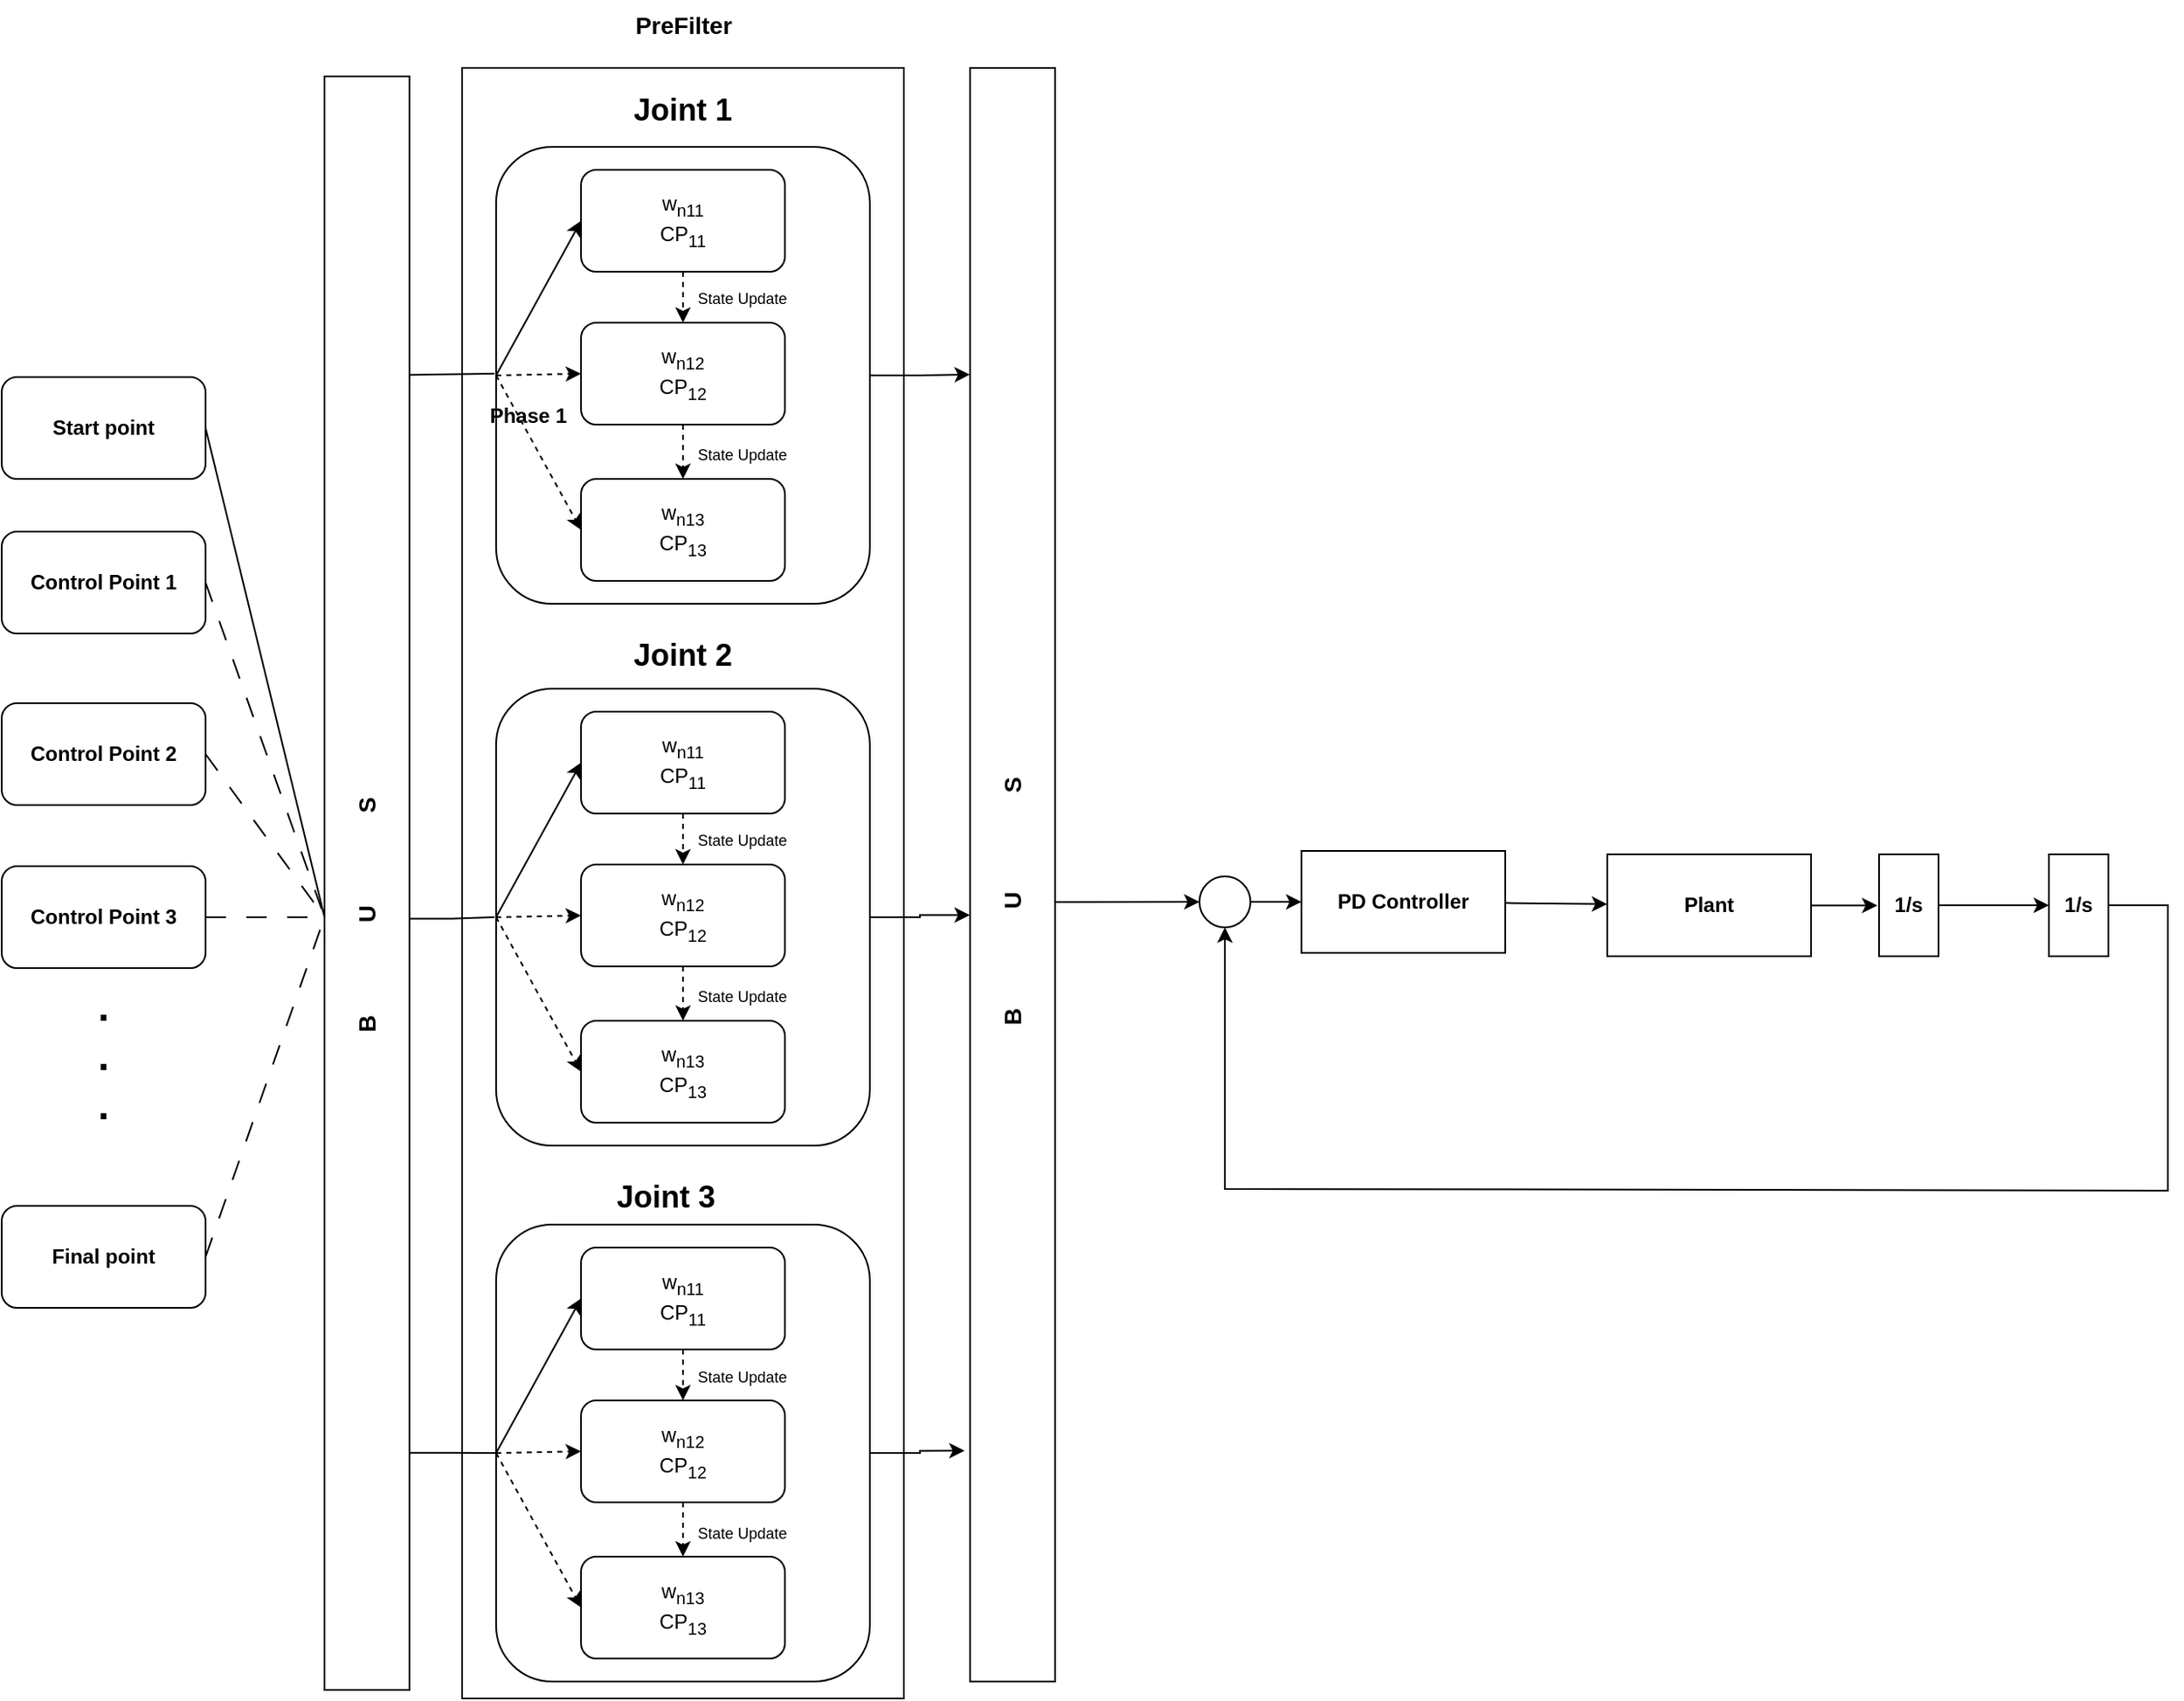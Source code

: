 <mxfile version="28.1.2">
  <diagram name="Page-1" id="R90nyv3Rz4XIFROkiVHW">
    <mxGraphModel dx="1240" dy="738" grid="1" gridSize="10" guides="1" tooltips="1" connect="1" arrows="1" fold="1" page="1" pageScale="1" pageWidth="1600" pageHeight="1200" math="0" shadow="0">
      <root>
        <mxCell id="0" />
        <mxCell id="1" parent="0" />
        <mxCell id="1lQt2iCKs8pIlGNOvXYT-43" value="" style="whiteSpace=wrap;html=1;opacity=90;perimeterSpacing=1;fontStyle=1;spacing=0;" parent="1" vertex="1">
          <mxGeometry x="281" y="140" width="260" height="960" as="geometry" />
        </mxCell>
        <mxCell id="6-GH_caQHHYFCM8O0zI6-21" style="rounded=0;orthogonalLoop=1;jettySize=auto;html=1;exitX=0.997;exitY=0.517;exitDx=0;exitDy=0;entryX=0;entryY=0.5;entryDx=0;entryDy=0;exitPerimeter=0;" edge="1" parent="1" source="rxIv7JKoTVmc35k2_a1N-58" target="3E_d9uGPmS8snrze4PGS-29">
          <mxGeometry relative="1" as="geometry" />
        </mxCell>
        <mxCell id="rxIv7JKoTVmc35k2_a1N-58" value="" style="rounded=0;whiteSpace=wrap;html=1;container=0;" parent="1" vertex="1">
          <mxGeometry x="580" y="140" width="50" height="950" as="geometry" />
        </mxCell>
        <mxCell id="3E_d9uGPmS8snrze4PGS-16" value="" style="rounded=1;whiteSpace=wrap;html=1;shadow=0;fontStyle=1" parent="1" vertex="1">
          <mxGeometry x="301" y="186.5" width="220" height="269" as="geometry" />
        </mxCell>
        <mxCell id="6-GH_caQHHYFCM8O0zI6-12" style="rounded=0;orthogonalLoop=1;jettySize=auto;html=1;exitX=1;exitY=0.5;exitDx=0;exitDy=0;endArrow=none;endFill=0;dashed=1;dashPattern=12 12;" edge="1" parent="1" source="3E_d9uGPmS8snrze4PGS-25">
          <mxGeometry relative="1" as="geometry">
            <mxPoint x="200" y="640" as="targetPoint" />
          </mxGeometry>
        </mxCell>
        <mxCell id="3E_d9uGPmS8snrze4PGS-25" value="Final point" style="rounded=1;whiteSpace=wrap;html=1;shadow=0;fontStyle=1" parent="1" vertex="1">
          <mxGeometry x="10" y="810" width="120" height="60" as="geometry" />
        </mxCell>
        <mxCell id="3E_d9uGPmS8snrze4PGS-33" value="" style="rounded=0;orthogonalLoop=1;jettySize=auto;html=1;fontStyle=1" parent="1" source="3E_d9uGPmS8snrze4PGS-29" target="3E_d9uGPmS8snrze4PGS-32" edge="1">
          <mxGeometry relative="1" as="geometry" />
        </mxCell>
        <mxCell id="3E_d9uGPmS8snrze4PGS-29" value="" style="ellipse;whiteSpace=wrap;html=1;fontStyle=1" parent="1" vertex="1">
          <mxGeometry x="715" y="616" width="30" height="30" as="geometry" />
        </mxCell>
        <mxCell id="3E_d9uGPmS8snrze4PGS-35" value="" style="rounded=0;orthogonalLoop=1;jettySize=auto;html=1;fontStyle=1" parent="1" source="3E_d9uGPmS8snrze4PGS-32" target="3E_d9uGPmS8snrze4PGS-34" edge="1">
          <mxGeometry relative="1" as="geometry" />
        </mxCell>
        <mxCell id="3E_d9uGPmS8snrze4PGS-32" value="PD Controller" style="whiteSpace=wrap;html=1;fontStyle=1" parent="1" vertex="1">
          <mxGeometry x="775" y="601" width="120" height="60" as="geometry" />
        </mxCell>
        <mxCell id="3E_d9uGPmS8snrze4PGS-37" value="" style="rounded=0;orthogonalLoop=1;jettySize=auto;html=1;entryX=-0.028;entryY=0.503;entryDx=0;entryDy=0;entryPerimeter=0;fontStyle=1" parent="1" source="3E_d9uGPmS8snrze4PGS-34" target="3E_d9uGPmS8snrze4PGS-50" edge="1">
          <mxGeometry relative="1" as="geometry">
            <mxPoint x="1100" y="620" as="targetPoint" />
          </mxGeometry>
        </mxCell>
        <mxCell id="3E_d9uGPmS8snrze4PGS-34" value="Plant" style="whiteSpace=wrap;html=1;fontStyle=1" parent="1" vertex="1">
          <mxGeometry x="955" y="603" width="120" height="60" as="geometry" />
        </mxCell>
        <mxCell id="3E_d9uGPmS8snrze4PGS-39" value="" style="rounded=0;orthogonalLoop=1;jettySize=auto;html=1;exitX=1;exitY=0.5;exitDx=0;exitDy=0;fontStyle=1" parent="1" source="3E_d9uGPmS8snrze4PGS-50" target="3E_d9uGPmS8snrze4PGS-38" edge="1">
          <mxGeometry relative="1" as="geometry">
            <mxPoint x="1145" y="620" as="sourcePoint" />
          </mxGeometry>
        </mxCell>
        <mxCell id="3E_d9uGPmS8snrze4PGS-40" style="edgeStyle=none;rounded=0;orthogonalLoop=1;jettySize=auto;html=1;exitX=1;exitY=0.5;exitDx=0;exitDy=0;entryX=0.5;entryY=1;entryDx=0;entryDy=0;fontStyle=1" parent="1" source="3E_d9uGPmS8snrze4PGS-38" target="3E_d9uGPmS8snrze4PGS-29" edge="1">
          <mxGeometry relative="1" as="geometry">
            <Array as="points">
              <mxPoint x="1285" y="633" />
              <mxPoint x="1285" y="711" />
              <mxPoint x="1285" y="801" />
              <mxPoint x="730" y="800" />
            </Array>
          </mxGeometry>
        </mxCell>
        <mxCell id="3E_d9uGPmS8snrze4PGS-38" value="1/s" style="whiteSpace=wrap;html=1;fontStyle=1" parent="1" vertex="1">
          <mxGeometry x="1215" y="603" width="35" height="60" as="geometry" />
        </mxCell>
        <mxCell id="3E_d9uGPmS8snrze4PGS-50" value="1/s" style="whiteSpace=wrap;html=1;fontStyle=1" parent="1" vertex="1">
          <mxGeometry x="1115" y="603" width="35" height="60" as="geometry" />
        </mxCell>
        <mxCell id="B_tfwksmqr3Z3jyx1dYL-47" value="&lt;font style=&quot;font-size: 14px;&quot;&gt;&lt;b style=&quot;&quot;&gt;PreFilter&lt;/b&gt;&lt;/font&gt;" style="text;html=1;align=center;verticalAlign=middle;resizable=0;points=[];autosize=1;strokeColor=none;fillColor=none;" parent="1" vertex="1">
          <mxGeometry x="371" y="100" width="80" height="30" as="geometry" />
        </mxCell>
        <mxCell id="6-GH_caQHHYFCM8O0zI6-10" style="rounded=0;orthogonalLoop=1;jettySize=auto;html=1;exitX=1;exitY=0.5;exitDx=0;exitDy=0;dashed=1;dashPattern=12 12;endArrow=none;endFill=0;" edge="1" parent="1" source="6-GH_caQHHYFCM8O0zI6-1">
          <mxGeometry relative="1" as="geometry">
            <mxPoint x="200" y="640" as="targetPoint" />
          </mxGeometry>
        </mxCell>
        <mxCell id="6-GH_caQHHYFCM8O0zI6-1" value="Control Point 2" style="rounded=1;whiteSpace=wrap;html=1;shadow=0;fontStyle=1" vertex="1" parent="1">
          <mxGeometry x="10" y="514" width="120" height="60" as="geometry" />
        </mxCell>
        <mxCell id="6-GH_caQHHYFCM8O0zI6-9" style="rounded=0;orthogonalLoop=1;jettySize=auto;html=1;exitX=1;exitY=0.5;exitDx=0;exitDy=0;endArrow=none;endFill=0;dashed=1;dashPattern=12 12;" edge="1" parent="1" source="6-GH_caQHHYFCM8O0zI6-2">
          <mxGeometry relative="1" as="geometry">
            <mxPoint x="200" y="640" as="targetPoint" />
          </mxGeometry>
        </mxCell>
        <mxCell id="6-GH_caQHHYFCM8O0zI6-2" value="Control Point 1" style="rounded=1;whiteSpace=wrap;html=1;shadow=0;fontStyle=1" vertex="1" parent="1">
          <mxGeometry x="10" y="413" width="120" height="60" as="geometry" />
        </mxCell>
        <mxCell id="6-GH_caQHHYFCM8O0zI6-7" style="rounded=0;orthogonalLoop=1;jettySize=auto;html=1;exitX=1;exitY=0.5;exitDx=0;exitDy=0;endArrow=none;endFill=0;" edge="1" parent="1" source="6-GH_caQHHYFCM8O0zI6-3">
          <mxGeometry relative="1" as="geometry">
            <mxPoint x="200" y="640" as="targetPoint" />
          </mxGeometry>
        </mxCell>
        <mxCell id="6-GH_caQHHYFCM8O0zI6-3" value="Start point" style="rounded=1;whiteSpace=wrap;html=1;shadow=0;fontStyle=1" vertex="1" parent="1">
          <mxGeometry x="10" y="322" width="120" height="60" as="geometry" />
        </mxCell>
        <mxCell id="6-GH_caQHHYFCM8O0zI6-11" style="rounded=0;orthogonalLoop=1;jettySize=auto;html=1;exitX=1;exitY=0.5;exitDx=0;exitDy=0;endArrow=none;endFill=0;dashed=1;dashPattern=12 12;" edge="1" parent="1" source="6-GH_caQHHYFCM8O0zI6-4">
          <mxGeometry relative="1" as="geometry">
            <mxPoint x="200" y="640" as="targetPoint" />
          </mxGeometry>
        </mxCell>
        <mxCell id="6-GH_caQHHYFCM8O0zI6-4" value="Control Point 3" style="rounded=1;whiteSpace=wrap;html=1;shadow=0;fontStyle=1" vertex="1" parent="1">
          <mxGeometry x="10" y="610" width="120" height="60" as="geometry" />
        </mxCell>
        <mxCell id="6-GH_caQHHYFCM8O0zI6-6" value="&lt;font style=&quot;font-size: 24px;&quot;&gt;&lt;b&gt;.&lt;/b&gt;&lt;/font&gt;&lt;div&gt;&lt;font style=&quot;font-size: 24px;&quot;&gt;&lt;b&gt;.&lt;/b&gt;&lt;/font&gt;&lt;/div&gt;&lt;div&gt;&lt;font style=&quot;font-size: 24px;&quot;&gt;&lt;b&gt;.&lt;/b&gt;&lt;/font&gt;&lt;/div&gt;" style="text;html=1;align=center;verticalAlign=middle;whiteSpace=wrap;rounded=0;" vertex="1" parent="1">
          <mxGeometry x="40" y="657.98" width="60" height="129.02" as="geometry" />
        </mxCell>
        <mxCell id="6-GH_caQHHYFCM8O0zI6-27" style="rounded=0;orthogonalLoop=1;jettySize=auto;html=1;exitX=0.5;exitY=1;exitDx=0;exitDy=0;entryX=0.5;entryY=0;entryDx=0;entryDy=0;dashed=1;" edge="1" parent="1" source="6-GH_caQHHYFCM8O0zI6-22" target="6-GH_caQHHYFCM8O0zI6-23">
          <mxGeometry relative="1" as="geometry" />
        </mxCell>
        <mxCell id="6-GH_caQHHYFCM8O0zI6-22" value="w&lt;sub&gt;n11&lt;/sub&gt;&lt;div&gt;CP&lt;sub&gt;11&lt;/sub&gt;&lt;/div&gt;" style="rounded=1;whiteSpace=wrap;html=1;" vertex="1" parent="1">
          <mxGeometry x="351" y="200" width="120" height="60" as="geometry" />
        </mxCell>
        <mxCell id="6-GH_caQHHYFCM8O0zI6-28" style="rounded=0;orthogonalLoop=1;jettySize=auto;html=1;exitX=0.5;exitY=1;exitDx=0;exitDy=0;entryX=0.5;entryY=0;entryDx=0;entryDy=0;dashed=1;" edge="1" parent="1" source="6-GH_caQHHYFCM8O0zI6-23" target="6-GH_caQHHYFCM8O0zI6-24">
          <mxGeometry relative="1" as="geometry" />
        </mxCell>
        <mxCell id="6-GH_caQHHYFCM8O0zI6-23" value="w&lt;sub&gt;n12&lt;/sub&gt;&lt;div&gt;CP&lt;sub&gt;12&lt;/sub&gt;&lt;/div&gt;" style="rounded=1;whiteSpace=wrap;html=1;" vertex="1" parent="1">
          <mxGeometry x="351" y="290" width="120" height="60" as="geometry" />
        </mxCell>
        <mxCell id="6-GH_caQHHYFCM8O0zI6-24" value="w&lt;sub&gt;n13&lt;/sub&gt;&lt;div&gt;CP&lt;sub&gt;13&lt;/sub&gt;&lt;/div&gt;" style="rounded=1;whiteSpace=wrap;html=1;" vertex="1" parent="1">
          <mxGeometry x="351" y="382" width="120" height="60" as="geometry" />
        </mxCell>
        <mxCell id="6-GH_caQHHYFCM8O0zI6-25" value="&lt;b&gt;&lt;font style=&quot;font-size: 18px;&quot;&gt;Joint 1&lt;/font&gt;&lt;/b&gt;" style="text;html=1;align=center;verticalAlign=middle;whiteSpace=wrap;rounded=0;" vertex="1" parent="1">
          <mxGeometry x="381" y="150" width="60" height="30" as="geometry" />
        </mxCell>
        <mxCell id="6-GH_caQHHYFCM8O0zI6-29" value="&lt;font style=&quot;font-size: 9px;&quot;&gt;State Update&lt;/font&gt;" style="text;html=1;align=center;verticalAlign=middle;whiteSpace=wrap;rounded=0;" vertex="1" parent="1">
          <mxGeometry x="416" y="260" width="60" height="30" as="geometry" />
        </mxCell>
        <mxCell id="6-GH_caQHHYFCM8O0zI6-30" value="&lt;font style=&quot;font-size: 9px;&quot;&gt;State Update&lt;/font&gt;" style="text;html=1;align=center;verticalAlign=middle;whiteSpace=wrap;rounded=0;" vertex="1" parent="1">
          <mxGeometry x="416" y="352" width="60" height="30" as="geometry" />
        </mxCell>
        <mxCell id="6-GH_caQHHYFCM8O0zI6-32" style="rounded=0;orthogonalLoop=1;jettySize=auto;html=1;exitX=0;exitY=0.5;exitDx=0;exitDy=0;entryX=0;entryY=0.5;entryDx=0;entryDy=0;" edge="1" parent="1" source="3E_d9uGPmS8snrze4PGS-16" target="6-GH_caQHHYFCM8O0zI6-22">
          <mxGeometry relative="1" as="geometry" />
        </mxCell>
        <mxCell id="6-GH_caQHHYFCM8O0zI6-33" style="rounded=0;orthogonalLoop=1;jettySize=auto;html=1;exitX=0;exitY=0.5;exitDx=0;exitDy=0;entryX=0;entryY=0.5;entryDx=0;entryDy=0;dashed=1;" edge="1" parent="1" source="3E_d9uGPmS8snrze4PGS-16" target="6-GH_caQHHYFCM8O0zI6-23">
          <mxGeometry relative="1" as="geometry" />
        </mxCell>
        <mxCell id="6-GH_caQHHYFCM8O0zI6-34" style="rounded=0;orthogonalLoop=1;jettySize=auto;html=1;exitX=0;exitY=0.5;exitDx=0;exitDy=0;entryX=0;entryY=0.5;entryDx=0;entryDy=0;dashed=1;" edge="1" parent="1" source="3E_d9uGPmS8snrze4PGS-16" target="6-GH_caQHHYFCM8O0zI6-24">
          <mxGeometry relative="1" as="geometry" />
        </mxCell>
        <mxCell id="6-GH_caQHHYFCM8O0zI6-66" value="" style="rounded=1;whiteSpace=wrap;html=1;shadow=0;fontStyle=1" vertex="1" parent="1">
          <mxGeometry x="301" y="505.5" width="220" height="269" as="geometry" />
        </mxCell>
        <mxCell id="6-GH_caQHHYFCM8O0zI6-67" style="rounded=0;orthogonalLoop=1;jettySize=auto;html=1;exitX=0.5;exitY=1;exitDx=0;exitDy=0;entryX=0.5;entryY=0;entryDx=0;entryDy=0;dashed=1;" edge="1" parent="1" source="6-GH_caQHHYFCM8O0zI6-68" target="6-GH_caQHHYFCM8O0zI6-70">
          <mxGeometry relative="1" as="geometry" />
        </mxCell>
        <mxCell id="6-GH_caQHHYFCM8O0zI6-68" value="w&lt;sub&gt;n11&lt;/sub&gt;&lt;div&gt;CP&lt;sub&gt;11&lt;/sub&gt;&lt;/div&gt;" style="rounded=1;whiteSpace=wrap;html=1;" vertex="1" parent="1">
          <mxGeometry x="351" y="519" width="120" height="60" as="geometry" />
        </mxCell>
        <mxCell id="6-GH_caQHHYFCM8O0zI6-69" style="rounded=0;orthogonalLoop=1;jettySize=auto;html=1;exitX=0.5;exitY=1;exitDx=0;exitDy=0;entryX=0.5;entryY=0;entryDx=0;entryDy=0;dashed=1;" edge="1" parent="1" source="6-GH_caQHHYFCM8O0zI6-70" target="6-GH_caQHHYFCM8O0zI6-71">
          <mxGeometry relative="1" as="geometry" />
        </mxCell>
        <mxCell id="6-GH_caQHHYFCM8O0zI6-70" value="w&lt;sub&gt;n12&lt;/sub&gt;&lt;div&gt;CP&lt;sub&gt;12&lt;/sub&gt;&lt;/div&gt;" style="rounded=1;whiteSpace=wrap;html=1;" vertex="1" parent="1">
          <mxGeometry x="351" y="609" width="120" height="60" as="geometry" />
        </mxCell>
        <mxCell id="6-GH_caQHHYFCM8O0zI6-71" value="w&lt;sub&gt;n13&lt;/sub&gt;&lt;div&gt;CP&lt;sub&gt;13&lt;/sub&gt;&lt;/div&gt;" style="rounded=1;whiteSpace=wrap;html=1;" vertex="1" parent="1">
          <mxGeometry x="351" y="701" width="120" height="60" as="geometry" />
        </mxCell>
        <mxCell id="6-GH_caQHHYFCM8O0zI6-72" value="&lt;font style=&quot;font-size: 9px;&quot;&gt;State Update&lt;/font&gt;" style="text;html=1;align=center;verticalAlign=middle;whiteSpace=wrap;rounded=0;" vertex="1" parent="1">
          <mxGeometry x="416" y="579" width="60" height="30" as="geometry" />
        </mxCell>
        <mxCell id="6-GH_caQHHYFCM8O0zI6-73" value="&lt;font style=&quot;font-size: 9px;&quot;&gt;State Update&lt;/font&gt;" style="text;html=1;align=center;verticalAlign=middle;whiteSpace=wrap;rounded=0;" vertex="1" parent="1">
          <mxGeometry x="416" y="671" width="60" height="30" as="geometry" />
        </mxCell>
        <mxCell id="6-GH_caQHHYFCM8O0zI6-74" style="rounded=0;orthogonalLoop=1;jettySize=auto;html=1;exitX=0;exitY=0.5;exitDx=0;exitDy=0;entryX=0;entryY=0.5;entryDx=0;entryDy=0;" edge="1" parent="1" source="6-GH_caQHHYFCM8O0zI6-66" target="6-GH_caQHHYFCM8O0zI6-68">
          <mxGeometry relative="1" as="geometry" />
        </mxCell>
        <mxCell id="6-GH_caQHHYFCM8O0zI6-75" style="rounded=0;orthogonalLoop=1;jettySize=auto;html=1;exitX=0;exitY=0.5;exitDx=0;exitDy=0;entryX=0;entryY=0.5;entryDx=0;entryDy=0;dashed=1;" edge="1" parent="1" source="6-GH_caQHHYFCM8O0zI6-66" target="6-GH_caQHHYFCM8O0zI6-70">
          <mxGeometry relative="1" as="geometry" />
        </mxCell>
        <mxCell id="6-GH_caQHHYFCM8O0zI6-76" style="rounded=0;orthogonalLoop=1;jettySize=auto;html=1;exitX=0;exitY=0.5;exitDx=0;exitDy=0;entryX=0;entryY=0.5;entryDx=0;entryDy=0;dashed=1;" edge="1" parent="1" source="6-GH_caQHHYFCM8O0zI6-66" target="6-GH_caQHHYFCM8O0zI6-71">
          <mxGeometry relative="1" as="geometry" />
        </mxCell>
        <mxCell id="6-GH_caQHHYFCM8O0zI6-77" value="" style="rounded=1;whiteSpace=wrap;html=1;shadow=0;fontStyle=1" vertex="1" parent="1">
          <mxGeometry x="301" y="821" width="220" height="269" as="geometry" />
        </mxCell>
        <mxCell id="6-GH_caQHHYFCM8O0zI6-78" style="rounded=0;orthogonalLoop=1;jettySize=auto;html=1;exitX=0.5;exitY=1;exitDx=0;exitDy=0;entryX=0.5;entryY=0;entryDx=0;entryDy=0;dashed=1;" edge="1" parent="1" source="6-GH_caQHHYFCM8O0zI6-79" target="6-GH_caQHHYFCM8O0zI6-81">
          <mxGeometry relative="1" as="geometry" />
        </mxCell>
        <mxCell id="6-GH_caQHHYFCM8O0zI6-79" value="w&lt;sub&gt;n11&lt;/sub&gt;&lt;div&gt;CP&lt;sub&gt;11&lt;/sub&gt;&lt;/div&gt;" style="rounded=1;whiteSpace=wrap;html=1;" vertex="1" parent="1">
          <mxGeometry x="351" y="834.5" width="120" height="60" as="geometry" />
        </mxCell>
        <mxCell id="6-GH_caQHHYFCM8O0zI6-80" style="rounded=0;orthogonalLoop=1;jettySize=auto;html=1;exitX=0.5;exitY=1;exitDx=0;exitDy=0;entryX=0.5;entryY=0;entryDx=0;entryDy=0;dashed=1;" edge="1" parent="1" source="6-GH_caQHHYFCM8O0zI6-81" target="6-GH_caQHHYFCM8O0zI6-82">
          <mxGeometry relative="1" as="geometry" />
        </mxCell>
        <mxCell id="6-GH_caQHHYFCM8O0zI6-81" value="w&lt;sub&gt;n12&lt;/sub&gt;&lt;div&gt;CP&lt;sub&gt;12&lt;/sub&gt;&lt;/div&gt;" style="rounded=1;whiteSpace=wrap;html=1;" vertex="1" parent="1">
          <mxGeometry x="351" y="924.5" width="120" height="60" as="geometry" />
        </mxCell>
        <mxCell id="6-GH_caQHHYFCM8O0zI6-82" value="w&lt;sub&gt;n13&lt;/sub&gt;&lt;div&gt;CP&lt;sub&gt;13&lt;/sub&gt;&lt;/div&gt;" style="rounded=1;whiteSpace=wrap;html=1;" vertex="1" parent="1">
          <mxGeometry x="351" y="1016.5" width="120" height="60" as="geometry" />
        </mxCell>
        <mxCell id="6-GH_caQHHYFCM8O0zI6-83" value="&lt;font style=&quot;font-size: 9px;&quot;&gt;State Update&lt;/font&gt;" style="text;html=1;align=center;verticalAlign=middle;whiteSpace=wrap;rounded=0;" vertex="1" parent="1">
          <mxGeometry x="416" y="894.5" width="60" height="30" as="geometry" />
        </mxCell>
        <mxCell id="6-GH_caQHHYFCM8O0zI6-84" value="&lt;font style=&quot;font-size: 9px;&quot;&gt;State Update&lt;/font&gt;" style="text;html=1;align=center;verticalAlign=middle;whiteSpace=wrap;rounded=0;" vertex="1" parent="1">
          <mxGeometry x="416" y="986.5" width="60" height="30" as="geometry" />
        </mxCell>
        <mxCell id="6-GH_caQHHYFCM8O0zI6-85" style="rounded=0;orthogonalLoop=1;jettySize=auto;html=1;exitX=0;exitY=0.5;exitDx=0;exitDy=0;entryX=0;entryY=0.5;entryDx=0;entryDy=0;" edge="1" parent="1" source="6-GH_caQHHYFCM8O0zI6-77" target="6-GH_caQHHYFCM8O0zI6-79">
          <mxGeometry relative="1" as="geometry" />
        </mxCell>
        <mxCell id="6-GH_caQHHYFCM8O0zI6-86" style="rounded=0;orthogonalLoop=1;jettySize=auto;html=1;exitX=0;exitY=0.5;exitDx=0;exitDy=0;entryX=0;entryY=0.5;entryDx=0;entryDy=0;dashed=1;" edge="1" parent="1" source="6-GH_caQHHYFCM8O0zI6-77" target="6-GH_caQHHYFCM8O0zI6-81">
          <mxGeometry relative="1" as="geometry" />
        </mxCell>
        <mxCell id="6-GH_caQHHYFCM8O0zI6-87" style="rounded=0;orthogonalLoop=1;jettySize=auto;html=1;exitX=0;exitY=0.5;exitDx=0;exitDy=0;entryX=0;entryY=0.5;entryDx=0;entryDy=0;dashed=1;" edge="1" parent="1" source="6-GH_caQHHYFCM8O0zI6-77" target="6-GH_caQHHYFCM8O0zI6-82">
          <mxGeometry relative="1" as="geometry" />
        </mxCell>
        <mxCell id="6-GH_caQHHYFCM8O0zI6-88" value="&lt;b&gt;&lt;font style=&quot;font-size: 18px;&quot;&gt;Joint 2&lt;/font&gt;&lt;/b&gt;" style="text;html=1;align=center;verticalAlign=middle;whiteSpace=wrap;rounded=0;" vertex="1" parent="1">
          <mxGeometry x="381" y="471" width="60" height="30" as="geometry" />
        </mxCell>
        <mxCell id="6-GH_caQHHYFCM8O0zI6-89" value="&lt;b&gt;&lt;font style=&quot;font-size: 18px;&quot;&gt;Joint 3&lt;/font&gt;&lt;/b&gt;" style="text;html=1;align=center;verticalAlign=middle;whiteSpace=wrap;rounded=0;" vertex="1" parent="1">
          <mxGeometry x="371" y="790" width="60" height="30" as="geometry" />
        </mxCell>
        <mxCell id="6-GH_caQHHYFCM8O0zI6-93" style="rounded=0;orthogonalLoop=1;jettySize=auto;html=1;exitX=0.963;exitY=0.185;exitDx=0;exitDy=0;exitPerimeter=0;endArrow=none;endFill=0;" edge="1" parent="1" source="6-GH_caQHHYFCM8O0zI6-92">
          <mxGeometry relative="1" as="geometry">
            <mxPoint x="300" y="320.0" as="targetPoint" />
          </mxGeometry>
        </mxCell>
        <mxCell id="6-GH_caQHHYFCM8O0zI6-94" style="edgeStyle=orthogonalEdgeStyle;rounded=0;orthogonalLoop=1;jettySize=auto;html=1;exitX=1;exitY=0.522;exitDx=0;exitDy=0;exitPerimeter=0;endArrow=none;endFill=0;" edge="1" parent="1" source="6-GH_caQHHYFCM8O0zI6-92">
          <mxGeometry relative="1" as="geometry">
            <mxPoint x="300" y="640" as="targetPoint" />
          </mxGeometry>
        </mxCell>
        <mxCell id="6-GH_caQHHYFCM8O0zI6-97" style="edgeStyle=orthogonalEdgeStyle;rounded=0;orthogonalLoop=1;jettySize=auto;html=1;exitX=1.001;exitY=0.853;exitDx=0;exitDy=0;entryX=0;entryY=0.5;entryDx=0;entryDy=0;exitPerimeter=0;endArrow=none;endFill=0;" edge="1" parent="1" source="6-GH_caQHHYFCM8O0zI6-92" target="6-GH_caQHHYFCM8O0zI6-77">
          <mxGeometry relative="1" as="geometry">
            <mxPoint x="290" y="870" as="targetPoint" />
          </mxGeometry>
        </mxCell>
        <mxCell id="6-GH_caQHHYFCM8O0zI6-92" value="" style="rounded=0;whiteSpace=wrap;html=1;container=0;" vertex="1" parent="1">
          <mxGeometry x="200" y="145" width="50" height="950" as="geometry" />
        </mxCell>
        <mxCell id="6-GH_caQHHYFCM8O0zI6-98" value="&lt;font style=&quot;font-size: 14px;&quot;&gt;&lt;b style=&quot;&quot;&gt;B&amp;nbsp; &amp;nbsp; &amp;nbsp; &amp;nbsp; &amp;nbsp; &amp;nbsp; &amp;nbsp; U&amp;nbsp; &amp;nbsp; &amp;nbsp; &amp;nbsp; &amp;nbsp; &amp;nbsp; &amp;nbsp; S&lt;/b&gt;&lt;/font&gt;" style="text;html=1;align=center;verticalAlign=middle;resizable=0;points=[];autosize=1;strokeColor=none;fillColor=none;rotation=-90;" vertex="1" parent="1">
          <mxGeometry x="145" y="624" width="160" height="30" as="geometry" />
        </mxCell>
        <mxCell id="6-GH_caQHHYFCM8O0zI6-100" value="&lt;font style=&quot;font-size: 14px;&quot;&gt;&lt;b style=&quot;&quot;&gt;B&amp;nbsp; &amp;nbsp; &amp;nbsp; &amp;nbsp; &amp;nbsp; &amp;nbsp; &amp;nbsp; &amp;nbsp;U&amp;nbsp; &amp;nbsp; &amp;nbsp; &amp;nbsp; &amp;nbsp; &amp;nbsp; &amp;nbsp; &amp;nbsp;S&lt;/b&gt;&lt;/font&gt;" style="text;html=1;align=center;verticalAlign=middle;resizable=0;points=[];autosize=1;strokeColor=none;fillColor=none;rotation=-90;" vertex="1" parent="1">
          <mxGeometry x="520" y="616" width="170" height="30" as="geometry" />
        </mxCell>
        <mxCell id="6-GH_caQHHYFCM8O0zI6-101" style="edgeStyle=orthogonalEdgeStyle;rounded=0;orthogonalLoop=1;jettySize=auto;html=1;exitX=1;exitY=0.5;exitDx=0;exitDy=0;entryX=-0.003;entryY=0.19;entryDx=0;entryDy=0;entryPerimeter=0;" edge="1" parent="1" source="3E_d9uGPmS8snrze4PGS-16" target="rxIv7JKoTVmc35k2_a1N-58">
          <mxGeometry relative="1" as="geometry" />
        </mxCell>
        <mxCell id="6-GH_caQHHYFCM8O0zI6-102" style="edgeStyle=orthogonalEdgeStyle;rounded=0;orthogonalLoop=1;jettySize=auto;html=1;exitX=1;exitY=0.5;exitDx=0;exitDy=0;entryX=-0.003;entryY=0.525;entryDx=0;entryDy=0;entryPerimeter=0;" edge="1" parent="1" source="6-GH_caQHHYFCM8O0zI6-66" target="rxIv7JKoTVmc35k2_a1N-58">
          <mxGeometry relative="1" as="geometry" />
        </mxCell>
        <mxCell id="6-GH_caQHHYFCM8O0zI6-103" style="edgeStyle=orthogonalEdgeStyle;rounded=0;orthogonalLoop=1;jettySize=auto;html=1;exitX=1;exitY=0.5;exitDx=0;exitDy=0;entryX=-0.065;entryY=0.857;entryDx=0;entryDy=0;entryPerimeter=0;" edge="1" parent="1" source="6-GH_caQHHYFCM8O0zI6-77" target="rxIv7JKoTVmc35k2_a1N-58">
          <mxGeometry relative="1" as="geometry" />
        </mxCell>
        <mxCell id="6-GH_caQHHYFCM8O0zI6-105" value="&lt;b&gt;Phase 1&lt;/b&gt;" style="text;html=1;align=center;verticalAlign=middle;whiteSpace=wrap;rounded=0;" vertex="1" parent="1">
          <mxGeometry x="290" y="330" width="60" height="30" as="geometry" />
        </mxCell>
      </root>
    </mxGraphModel>
  </diagram>
</mxfile>
